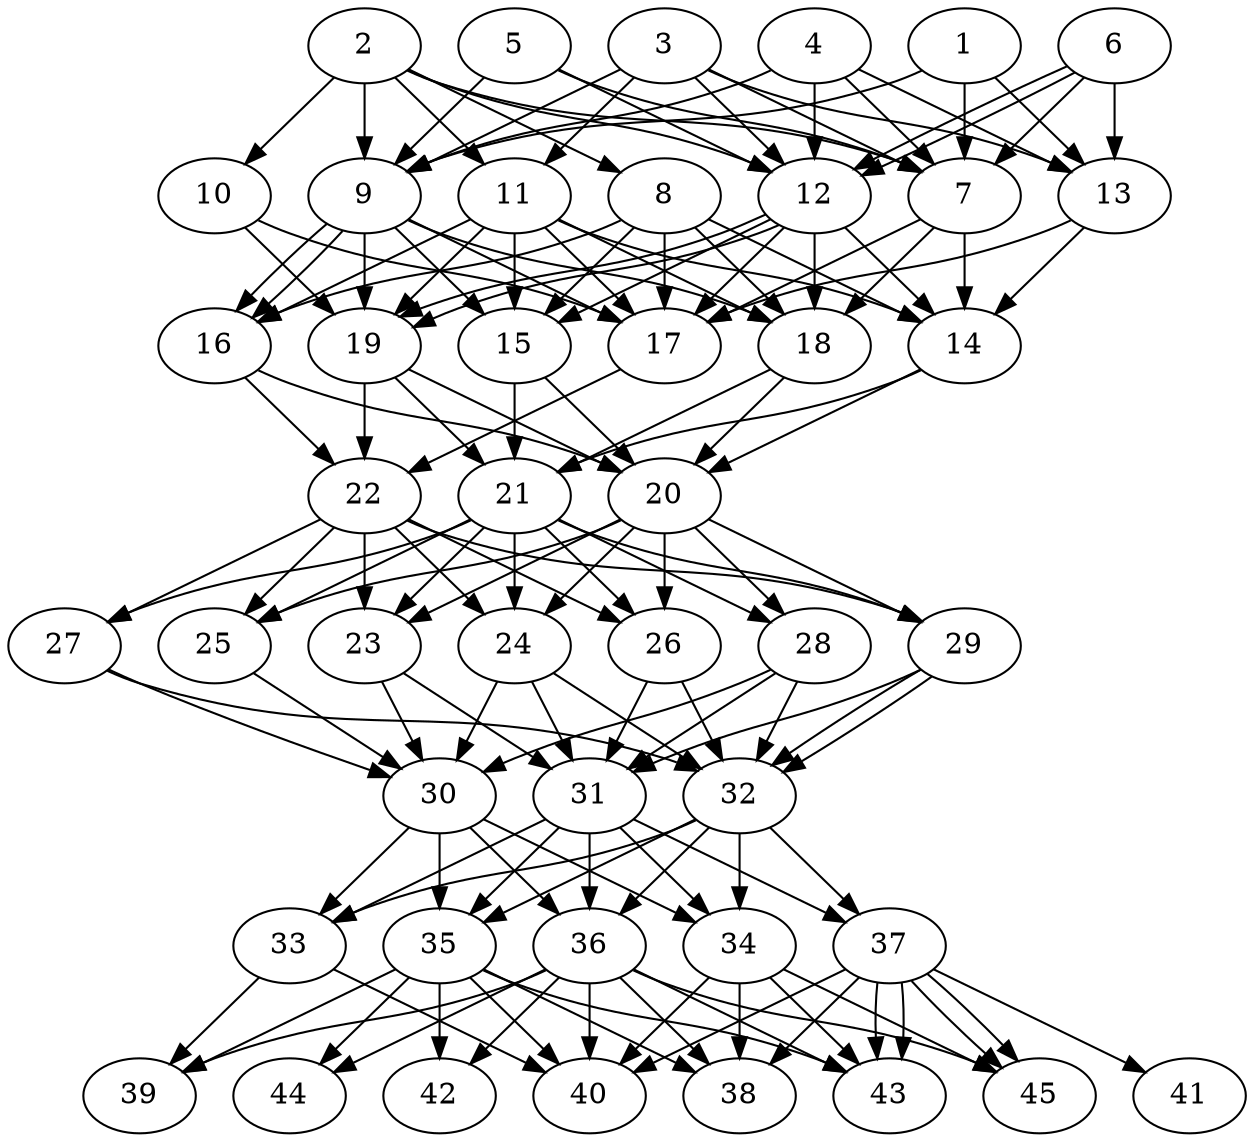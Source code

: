 // DAG automatically generated by daggen at Thu Oct  3 14:07:25 2019
// ./daggen --dot -n 45 --ccr 0.3 --fat 0.5 --regular 0.5 --density 0.9 --mindata 5242880 --maxdata 52428800 
digraph G {
  1 [size="151391573", alpha="0.15", expect_size="45417472"] 
  1 -> 7 [size ="45417472"]
  1 -> 9 [size ="45417472"]
  1 -> 13 [size ="45417472"]
  2 [size="90920960", alpha="0.07", expect_size="27276288"] 
  2 -> 7 [size ="27276288"]
  2 -> 8 [size ="27276288"]
  2 -> 9 [size ="27276288"]
  2 -> 10 [size ="27276288"]
  2 -> 11 [size ="27276288"]
  2 -> 12 [size ="27276288"]
  3 [size="59982507", alpha="0.19", expect_size="17994752"] 
  3 -> 7 [size ="17994752"]
  3 -> 9 [size ="17994752"]
  3 -> 11 [size ="17994752"]
  3 -> 12 [size ="17994752"]
  3 -> 13 [size ="17994752"]
  4 [size="94023680", alpha="0.08", expect_size="28207104"] 
  4 -> 7 [size ="28207104"]
  4 -> 9 [size ="28207104"]
  4 -> 12 [size ="28207104"]
  4 -> 13 [size ="28207104"]
  5 [size="140386987", alpha="0.20", expect_size="42116096"] 
  5 -> 7 [size ="42116096"]
  5 -> 9 [size ="42116096"]
  5 -> 12 [size ="42116096"]
  6 [size="41099947", alpha="0.12", expect_size="12329984"] 
  6 -> 7 [size ="12329984"]
  6 -> 12 [size ="12329984"]
  6 -> 12 [size ="12329984"]
  6 -> 13 [size ="12329984"]
  7 [size="92712960", alpha="0.19", expect_size="27813888"] 
  7 -> 14 [size ="27813888"]
  7 -> 17 [size ="27813888"]
  7 -> 18 [size ="27813888"]
  8 [size="49718613", alpha="0.12", expect_size="14915584"] 
  8 -> 14 [size ="14915584"]
  8 -> 15 [size ="14915584"]
  8 -> 16 [size ="14915584"]
  8 -> 17 [size ="14915584"]
  8 -> 18 [size ="14915584"]
  9 [size="163829760", alpha="0.12", expect_size="49148928"] 
  9 -> 15 [size ="49148928"]
  9 -> 16 [size ="49148928"]
  9 -> 16 [size ="49148928"]
  9 -> 17 [size ="49148928"]
  9 -> 18 [size ="49148928"]
  9 -> 19 [size ="49148928"]
  10 [size="121139200", alpha="0.19", expect_size="36341760"] 
  10 -> 17 [size ="36341760"]
  10 -> 19 [size ="36341760"]
  11 [size="117364053", alpha="0.08", expect_size="35209216"] 
  11 -> 14 [size ="35209216"]
  11 -> 15 [size ="35209216"]
  11 -> 16 [size ="35209216"]
  11 -> 17 [size ="35209216"]
  11 -> 18 [size ="35209216"]
  11 -> 19 [size ="35209216"]
  12 [size="74984107", alpha="0.09", expect_size="22495232"] 
  12 -> 14 [size ="22495232"]
  12 -> 15 [size ="22495232"]
  12 -> 17 [size ="22495232"]
  12 -> 18 [size ="22495232"]
  12 -> 19 [size ="22495232"]
  12 -> 19 [size ="22495232"]
  13 [size="128839680", alpha="0.17", expect_size="38651904"] 
  13 -> 14 [size ="38651904"]
  13 -> 17 [size ="38651904"]
  14 [size="117674667", alpha="0.10", expect_size="35302400"] 
  14 -> 20 [size ="35302400"]
  14 -> 21 [size ="35302400"]
  15 [size="22654293", alpha="0.14", expect_size="6796288"] 
  15 -> 20 [size ="6796288"]
  15 -> 21 [size ="6796288"]
  16 [size="21326507", alpha="0.09", expect_size="6397952"] 
  16 -> 20 [size ="6397952"]
  16 -> 22 [size ="6397952"]
  17 [size="115636907", alpha="0.03", expect_size="34691072"] 
  17 -> 22 [size ="34691072"]
  18 [size="106158080", alpha="0.17", expect_size="31847424"] 
  18 -> 20 [size ="31847424"]
  18 -> 21 [size ="31847424"]
  19 [size="39495680", alpha="0.02", expect_size="11848704"] 
  19 -> 20 [size ="11848704"]
  19 -> 21 [size ="11848704"]
  19 -> 22 [size ="11848704"]
  20 [size="136649387", alpha="0.08", expect_size="40994816"] 
  20 -> 23 [size ="40994816"]
  20 -> 24 [size ="40994816"]
  20 -> 25 [size ="40994816"]
  20 -> 26 [size ="40994816"]
  20 -> 28 [size ="40994816"]
  20 -> 29 [size ="40994816"]
  21 [size="132389547", alpha="0.10", expect_size="39716864"] 
  21 -> 23 [size ="39716864"]
  21 -> 24 [size ="39716864"]
  21 -> 25 [size ="39716864"]
  21 -> 26 [size ="39716864"]
  21 -> 27 [size ="39716864"]
  21 -> 28 [size ="39716864"]
  21 -> 29 [size ="39716864"]
  22 [size="35013973", alpha="0.02", expect_size="10504192"] 
  22 -> 23 [size ="10504192"]
  22 -> 24 [size ="10504192"]
  22 -> 25 [size ="10504192"]
  22 -> 26 [size ="10504192"]
  22 -> 27 [size ="10504192"]
  22 -> 29 [size ="10504192"]
  23 [size="105140907", alpha="0.20", expect_size="31542272"] 
  23 -> 30 [size ="31542272"]
  23 -> 31 [size ="31542272"]
  24 [size="84585813", alpha="0.07", expect_size="25375744"] 
  24 -> 30 [size ="25375744"]
  24 -> 31 [size ="25375744"]
  24 -> 32 [size ="25375744"]
  25 [size="165799253", alpha="0.09", expect_size="49739776"] 
  25 -> 30 [size ="49739776"]
  26 [size="120159573", alpha="0.15", expect_size="36047872"] 
  26 -> 31 [size ="36047872"]
  26 -> 32 [size ="36047872"]
  27 [size="33679360", alpha="0.10", expect_size="10103808"] 
  27 -> 30 [size ="10103808"]
  27 -> 32 [size ="10103808"]
  28 [size="56640853", alpha="0.09", expect_size="16992256"] 
  28 -> 30 [size ="16992256"]
  28 -> 31 [size ="16992256"]
  28 -> 32 [size ="16992256"]
  29 [size="33198080", alpha="0.07", expect_size="9959424"] 
  29 -> 31 [size ="9959424"]
  29 -> 32 [size ="9959424"]
  29 -> 32 [size ="9959424"]
  30 [size="52469760", alpha="0.18", expect_size="15740928"] 
  30 -> 33 [size ="15740928"]
  30 -> 34 [size ="15740928"]
  30 -> 35 [size ="15740928"]
  30 -> 36 [size ="15740928"]
  31 [size="114872320", alpha="0.02", expect_size="34461696"] 
  31 -> 33 [size ="34461696"]
  31 -> 34 [size ="34461696"]
  31 -> 35 [size ="34461696"]
  31 -> 36 [size ="34461696"]
  31 -> 37 [size ="34461696"]
  32 [size="39755093", alpha="0.13", expect_size="11926528"] 
  32 -> 33 [size ="11926528"]
  32 -> 34 [size ="11926528"]
  32 -> 35 [size ="11926528"]
  32 -> 36 [size ="11926528"]
  32 -> 37 [size ="11926528"]
  33 [size="57845760", alpha="0.18", expect_size="17353728"] 
  33 -> 39 [size ="17353728"]
  33 -> 40 [size ="17353728"]
  34 [size="54370987", alpha="0.16", expect_size="16311296"] 
  34 -> 38 [size ="16311296"]
  34 -> 40 [size ="16311296"]
  34 -> 43 [size ="16311296"]
  34 -> 45 [size ="16311296"]
  35 [size="105878187", alpha="0.15", expect_size="31763456"] 
  35 -> 38 [size ="31763456"]
  35 -> 39 [size ="31763456"]
  35 -> 40 [size ="31763456"]
  35 -> 42 [size ="31763456"]
  35 -> 43 [size ="31763456"]
  35 -> 44 [size ="31763456"]
  36 [size="20705280", alpha="0.14", expect_size="6211584"] 
  36 -> 38 [size ="6211584"]
  36 -> 39 [size ="6211584"]
  36 -> 40 [size ="6211584"]
  36 -> 42 [size ="6211584"]
  36 -> 43 [size ="6211584"]
  36 -> 44 [size ="6211584"]
  36 -> 45 [size ="6211584"]
  37 [size="137048747", alpha="0.06", expect_size="41114624"] 
  37 -> 38 [size ="41114624"]
  37 -> 40 [size ="41114624"]
  37 -> 41 [size ="41114624"]
  37 -> 43 [size ="41114624"]
  37 -> 43 [size ="41114624"]
  37 -> 45 [size ="41114624"]
  37 -> 45 [size ="41114624"]
  38 [size="58292907", alpha="0.09", expect_size="17487872"] 
  39 [size="131249493", alpha="0.14", expect_size="39374848"] 
  40 [size="30412800", alpha="0.15", expect_size="9123840"] 
  41 [size="174025387", alpha="0.11", expect_size="52207616"] 
  42 [size="32829440", alpha="0.08", expect_size="9848832"] 
  43 [size="136192000", alpha="0.17", expect_size="40857600"] 
  44 [size="123620693", alpha="0.15", expect_size="37086208"] 
  45 [size="95317333", alpha="0.11", expect_size="28595200"] 
}
